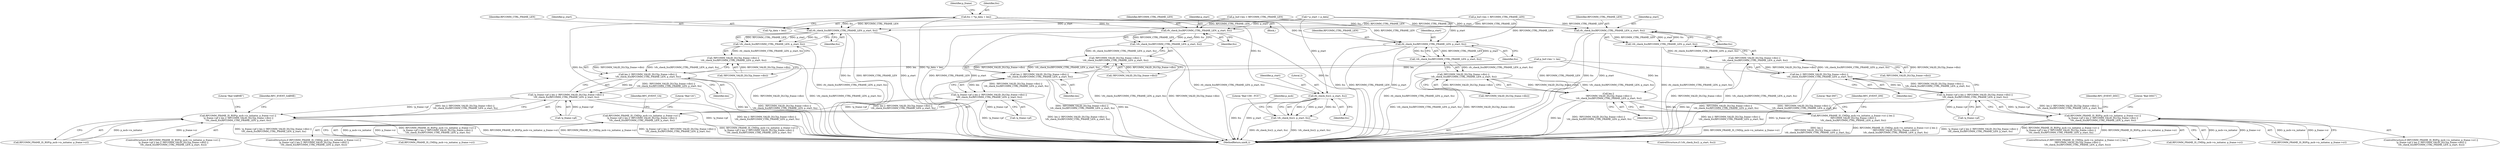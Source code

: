 digraph "0_Android_d4a34fefbf292d1e02336e4e272da3ef1e3eef85@integer" {
"1000304" [label="(Call,fcs = *(p_data + len))"];
"1000339" [label="(Call,rfc_check_fcs(RFCOMM_CTRL_FRAME_LEN, p_start, fcs))"];
"1000338" [label="(Call,!rfc_check_fcs(RFCOMM_CTRL_FRAME_LEN, p_start, fcs))"];
"1000332" [label="(Call,!RFCOMM_VALID_DLCI(p_frame->dlci) ||\n !rfc_check_fcs(RFCOMM_CTRL_FRAME_LEN, p_start, fcs))"];
"1000330" [label="(Call,len || !RFCOMM_VALID_DLCI(p_frame->dlci) ||\n !rfc_check_fcs(RFCOMM_CTRL_FRAME_LEN, p_start, fcs))"];
"1000325" [label="(Call,!p_frame->pf || len || !RFCOMM_VALID_DLCI(p_frame->dlci) ||\n !rfc_check_fcs(RFCOMM_CTRL_FRAME_LEN, p_start, fcs))"];
"1000317" [label="(Call,RFCOMM_FRAME_IS_RSP(p_mcb->is_initiator, p_frame->cr) ||\n !p_frame->pf || len || !RFCOMM_VALID_DLCI(p_frame->dlci) ||\n !rfc_check_fcs(RFCOMM_CTRL_FRAME_LEN, p_start, fcs))"];
"1000375" [label="(Call,rfc_check_fcs(RFCOMM_CTRL_FRAME_LEN, p_start, fcs))"];
"1000374" [label="(Call,!rfc_check_fcs(RFCOMM_CTRL_FRAME_LEN, p_start, fcs))"];
"1000368" [label="(Call,!RFCOMM_VALID_DLCI(p_frame->dlci) ||\n !rfc_check_fcs(RFCOMM_CTRL_FRAME_LEN, p_start, fcs))"];
"1000366" [label="(Call,len || !RFCOMM_VALID_DLCI(p_frame->dlci) ||\n !rfc_check_fcs(RFCOMM_CTRL_FRAME_LEN, p_start, fcs))"];
"1000361" [label="(Call,!p_frame->pf || len || !RFCOMM_VALID_DLCI(p_frame->dlci) ||\n !rfc_check_fcs(RFCOMM_CTRL_FRAME_LEN, p_start, fcs))"];
"1000353" [label="(Call,RFCOMM_FRAME_IS_CMD(p_mcb->is_initiator, p_frame->cr) ||\n !p_frame->pf || len || !RFCOMM_VALID_DLCI(p_frame->dlci) ||\n !rfc_check_fcs(RFCOMM_CTRL_FRAME_LEN, p_start, fcs))"];
"1000406" [label="(Call,rfc_check_fcs(RFCOMM_CTRL_FRAME_LEN, p_start, fcs))"];
"1000405" [label="(Call,!rfc_check_fcs(RFCOMM_CTRL_FRAME_LEN, p_start, fcs))"];
"1000399" [label="(Call,!RFCOMM_VALID_DLCI(p_frame->dlci) ||\n !rfc_check_fcs(RFCOMM_CTRL_FRAME_LEN, p_start, fcs))"];
"1000397" [label="(Call,len ||\n !RFCOMM_VALID_DLCI(p_frame->dlci) ||\n !rfc_check_fcs(RFCOMM_CTRL_FRAME_LEN, p_start, fcs))"];
"1000389" [label="(Call,RFCOMM_FRAME_IS_CMD(p_mcb->is_initiator, p_frame->cr) || len ||\n !RFCOMM_VALID_DLCI(p_frame->dlci) ||\n !rfc_check_fcs(RFCOMM_CTRL_FRAME_LEN, p_start, fcs))"];
"1000442" [label="(Call,rfc_check_fcs(RFCOMM_CTRL_FRAME_LEN, p_start, fcs))"];
"1000441" [label="(Call,!rfc_check_fcs(RFCOMM_CTRL_FRAME_LEN, p_start, fcs))"];
"1000435" [label="(Call,!RFCOMM_VALID_DLCI(p_frame->dlci) ||\n !rfc_check_fcs(RFCOMM_CTRL_FRAME_LEN, p_start, fcs))"];
"1000433" [label="(Call,len || !RFCOMM_VALID_DLCI(p_frame->dlci) ||\n !rfc_check_fcs(RFCOMM_CTRL_FRAME_LEN, p_start, fcs))"];
"1000428" [label="(Call,!p_frame->pf || len || !RFCOMM_VALID_DLCI(p_frame->dlci) ||\n !rfc_check_fcs(RFCOMM_CTRL_FRAME_LEN, p_start, fcs))"];
"1000420" [label="(Call,RFCOMM_FRAME_IS_RSP(p_mcb->is_initiator, p_frame->cr) ||\n !p_frame->pf || len || !RFCOMM_VALID_DLCI(p_frame->dlci) ||\n !rfc_check_fcs(RFCOMM_CTRL_FRAME_LEN, p_start, fcs))"];
"1000469" [label="(Call,rfc_check_fcs(2, p_start, fcs))"];
"1000468" [label="(Call,!rfc_check_fcs(2, p_start, fcs))"];
"1000468" [label="(Call,!rfc_check_fcs(2, p_start, fcs))"];
"1000469" [label="(Call,rfc_check_fcs(2, p_start, fcs))"];
"1000453" [label="(Identifier,RFC_EVENT_DISC)"];
"1000352" [label="(ControlStructure,if (RFCOMM_FRAME_IS_CMD(p_mcb->is_initiator, p_frame->cr) ||\n !p_frame->pf || len || !RFCOMM_VALID_DLCI(p_frame->dlci) ||\n !rfc_check_fcs(RFCOMM_CTRL_FRAME_LEN, p_start, fcs)))"];
"1000412" [label="(Literal,\"Bad DM\")"];
"1000361" [label="(Call,!p_frame->pf || len || !RFCOMM_VALID_DLCI(p_frame->dlci) ||\n !rfc_check_fcs(RFCOMM_CTRL_FRAME_LEN, p_start, fcs))"];
"1000407" [label="(Identifier,RFCOMM_CTRL_FRAME_LEN)"];
"1000470" [label="(Literal,2)"];
"1000400" [label="(Call,!RFCOMM_VALID_DLCI(p_frame->dlci))"];
"1000345" [label="(Literal,\"Bad SABME\")"];
"1000448" [label="(Literal,\"Bad DISC\")"];
"1000399" [label="(Call,!RFCOMM_VALID_DLCI(p_frame->dlci) ||\n !rfc_check_fcs(RFCOMM_CTRL_FRAME_LEN, p_start, fcs))"];
"1000325" [label="(Call,!p_frame->pf || len || !RFCOMM_VALID_DLCI(p_frame->dlci) ||\n !rfc_check_fcs(RFCOMM_CTRL_FRAME_LEN, p_start, fcs))"];
"1000433" [label="(Call,len || !RFCOMM_VALID_DLCI(p_frame->dlci) ||\n !rfc_check_fcs(RFCOMM_CTRL_FRAME_LEN, p_start, fcs))"];
"1000326" [label="(Call,!p_frame->pf)"];
"1000428" [label="(Call,!p_frame->pf || len || !RFCOMM_VALID_DLCI(p_frame->dlci) ||\n !rfc_check_fcs(RFCOMM_CTRL_FRAME_LEN, p_start, fcs))"];
"1000376" [label="(Identifier,RFCOMM_CTRL_FRAME_LEN)"];
"1000377" [label="(Identifier,p_start)"];
"1000497" [label="(MethodReturn,uint8_t)"];
"1000417" [label="(Identifier,RFC_EVENT_DM)"];
"1000312" [label="(Identifier,p_frame)"];
"1000388" [label="(ControlStructure,if (RFCOMM_FRAME_IS_CMD(p_mcb->is_initiator, p_frame->cr) || len ||\n !RFCOMM_VALID_DLCI(p_frame->dlci) ||\n !rfc_check_fcs(RFCOMM_CTRL_FRAME_LEN, p_start, fcs)))"];
"1000467" [label="(ControlStructure,if (!rfc_check_fcs(2, p_start, fcs)))"];
"1000367" [label="(Identifier,len)"];
"1000420" [label="(Call,RFCOMM_FRAME_IS_RSP(p_mcb->is_initiator, p_frame->cr) ||\n !p_frame->pf || len || !RFCOMM_VALID_DLCI(p_frame->dlci) ||\n !rfc_check_fcs(RFCOMM_CTRL_FRAME_LEN, p_start, fcs))"];
"1000339" [label="(Call,rfc_check_fcs(RFCOMM_CTRL_FRAME_LEN, p_start, fcs))"];
"1000475" [label="(Literal,\"Bad UIH - FCS\")"];
"1000368" [label="(Call,!RFCOMM_VALID_DLCI(p_frame->dlci) ||\n !rfc_check_fcs(RFCOMM_CTRL_FRAME_LEN, p_start, fcs))"];
"1000419" [label="(ControlStructure,if (RFCOMM_FRAME_IS_RSP(p_mcb->is_initiator, p_frame->cr) ||\n !p_frame->pf || len || !RFCOMM_VALID_DLCI(p_frame->dlci) ||\n !rfc_check_fcs(RFCOMM_CTRL_FRAME_LEN, p_start, fcs)))"];
"1000342" [label="(Identifier,fcs)"];
"1000133" [label="(Call,p_buf->len < RFCOMM_CTRL_FRAME_LEN)"];
"1000442" [label="(Call,rfc_check_fcs(RFCOMM_CTRL_FRAME_LEN, p_start, fcs))"];
"1000366" [label="(Call,len || !RFCOMM_VALID_DLCI(p_frame->dlci) ||\n !rfc_check_fcs(RFCOMM_CTRL_FRAME_LEN, p_start, fcs))"];
"1000445" [label="(Identifier,fcs)"];
"1000341" [label="(Identifier,p_start)"];
"1000409" [label="(Identifier,fcs)"];
"1000362" [label="(Call,!p_frame->pf)"];
"1000318" [label="(Call,RFCOMM_FRAME_IS_RSP(p_mcb->is_initiator, p_frame->cr))"];
"1000128" [label="(Call,* p_start = p_data)"];
"1000471" [label="(Identifier,p_start)"];
"1000406" [label="(Call,rfc_check_fcs(RFCOMM_CTRL_FRAME_LEN, p_start, fcs))"];
"1000369" [label="(Call,!RFCOMM_VALID_DLCI(p_frame->dlci))"];
"1000331" [label="(Identifier,len)"];
"1000111" [label="(Block,)"];
"1000305" [label="(Identifier,fcs)"];
"1000316" [label="(ControlStructure,if (RFCOMM_FRAME_IS_RSP(p_mcb->is_initiator, p_frame->cr) ||\n !p_frame->pf || len || !RFCOMM_VALID_DLCI(p_frame->dlci) ||\n !rfc_check_fcs(RFCOMM_CTRL_FRAME_LEN, p_start, fcs)))"];
"1000444" [label="(Identifier,p_start)"];
"1000398" [label="(Identifier,len)"];
"1000190" [label="(Call,p_buf->len < RFCOMM_CTRL_FRAME_LEN)"];
"1000338" [label="(Call,!rfc_check_fcs(RFCOMM_CTRL_FRAME_LEN, p_start, fcs))"];
"1000386" [label="(Identifier,RFC_EVENT_UA)"];
"1000332" [label="(Call,!RFCOMM_VALID_DLCI(p_frame->dlci) ||\n !rfc_check_fcs(RFCOMM_CTRL_FRAME_LEN, p_start, fcs))"];
"1000381" [label="(Literal,\"Bad UA\")"];
"1000350" [label="(Identifier,RFC_EVENT_SABME)"];
"1000443" [label="(Identifier,RFCOMM_CTRL_FRAME_LEN)"];
"1000434" [label="(Identifier,len)"];
"1000304" [label="(Call,fcs = *(p_data + len))"];
"1000482" [label="(Identifier,p_mcb)"];
"1000290" [label="(Call,p_buf->len != len)"];
"1000435" [label="(Call,!RFCOMM_VALID_DLCI(p_frame->dlci) ||\n !rfc_check_fcs(RFCOMM_CTRL_FRAME_LEN, p_start, fcs))"];
"1000317" [label="(Call,RFCOMM_FRAME_IS_RSP(p_mcb->is_initiator, p_frame->cr) ||\n !p_frame->pf || len || !RFCOMM_VALID_DLCI(p_frame->dlci) ||\n !rfc_check_fcs(RFCOMM_CTRL_FRAME_LEN, p_start, fcs))"];
"1000375" [label="(Call,rfc_check_fcs(RFCOMM_CTRL_FRAME_LEN, p_start, fcs))"];
"1000374" [label="(Call,!rfc_check_fcs(RFCOMM_CTRL_FRAME_LEN, p_start, fcs))"];
"1000397" [label="(Call,len ||\n !RFCOMM_VALID_DLCI(p_frame->dlci) ||\n !rfc_check_fcs(RFCOMM_CTRL_FRAME_LEN, p_start, fcs))"];
"1000354" [label="(Call,RFCOMM_FRAME_IS_CMD(p_mcb->is_initiator, p_frame->cr))"];
"1000408" [label="(Identifier,p_start)"];
"1000389" [label="(Call,RFCOMM_FRAME_IS_CMD(p_mcb->is_initiator, p_frame->cr) || len ||\n !RFCOMM_VALID_DLCI(p_frame->dlci) ||\n !rfc_check_fcs(RFCOMM_CTRL_FRAME_LEN, p_start, fcs))"];
"1000441" [label="(Call,!rfc_check_fcs(RFCOMM_CTRL_FRAME_LEN, p_start, fcs))"];
"1000378" [label="(Identifier,fcs)"];
"1000333" [label="(Call,!RFCOMM_VALID_DLCI(p_frame->dlci))"];
"1000353" [label="(Call,RFCOMM_FRAME_IS_CMD(p_mcb->is_initiator, p_frame->cr) ||\n !p_frame->pf || len || !RFCOMM_VALID_DLCI(p_frame->dlci) ||\n !rfc_check_fcs(RFCOMM_CTRL_FRAME_LEN, p_start, fcs))"];
"1000405" [label="(Call,!rfc_check_fcs(RFCOMM_CTRL_FRAME_LEN, p_start, fcs))"];
"1000390" [label="(Call,RFCOMM_FRAME_IS_CMD(p_mcb->is_initiator, p_frame->cr))"];
"1000436" [label="(Call,!RFCOMM_VALID_DLCI(p_frame->dlci))"];
"1000421" [label="(Call,RFCOMM_FRAME_IS_RSP(p_mcb->is_initiator, p_frame->cr))"];
"1000472" [label="(Identifier,fcs)"];
"1000330" [label="(Call,len || !RFCOMM_VALID_DLCI(p_frame->dlci) ||\n !rfc_check_fcs(RFCOMM_CTRL_FRAME_LEN, p_start, fcs))"];
"1000306" [label="(Call,*(p_data + len))"];
"1000340" [label="(Identifier,RFCOMM_CTRL_FRAME_LEN)"];
"1000429" [label="(Call,!p_frame->pf)"];
"1000304" -> "1000111"  [label="AST: "];
"1000304" -> "1000306"  [label="CFG: "];
"1000305" -> "1000304"  [label="AST: "];
"1000306" -> "1000304"  [label="AST: "];
"1000312" -> "1000304"  [label="CFG: "];
"1000304" -> "1000497"  [label="DDG: fcs"];
"1000304" -> "1000497"  [label="DDG: *(p_data + len)"];
"1000304" -> "1000339"  [label="DDG: fcs"];
"1000304" -> "1000375"  [label="DDG: fcs"];
"1000304" -> "1000406"  [label="DDG: fcs"];
"1000304" -> "1000442"  [label="DDG: fcs"];
"1000304" -> "1000469"  [label="DDG: fcs"];
"1000339" -> "1000338"  [label="AST: "];
"1000339" -> "1000342"  [label="CFG: "];
"1000340" -> "1000339"  [label="AST: "];
"1000341" -> "1000339"  [label="AST: "];
"1000342" -> "1000339"  [label="AST: "];
"1000338" -> "1000339"  [label="CFG: "];
"1000339" -> "1000497"  [label="DDG: fcs"];
"1000339" -> "1000497"  [label="DDG: RFCOMM_CTRL_FRAME_LEN"];
"1000339" -> "1000497"  [label="DDG: p_start"];
"1000339" -> "1000338"  [label="DDG: RFCOMM_CTRL_FRAME_LEN"];
"1000339" -> "1000338"  [label="DDG: p_start"];
"1000339" -> "1000338"  [label="DDG: fcs"];
"1000190" -> "1000339"  [label="DDG: RFCOMM_CTRL_FRAME_LEN"];
"1000133" -> "1000339"  [label="DDG: RFCOMM_CTRL_FRAME_LEN"];
"1000128" -> "1000339"  [label="DDG: p_start"];
"1000338" -> "1000332"  [label="AST: "];
"1000332" -> "1000338"  [label="CFG: "];
"1000338" -> "1000497"  [label="DDG: rfc_check_fcs(RFCOMM_CTRL_FRAME_LEN, p_start, fcs)"];
"1000338" -> "1000332"  [label="DDG: rfc_check_fcs(RFCOMM_CTRL_FRAME_LEN, p_start, fcs)"];
"1000332" -> "1000330"  [label="AST: "];
"1000332" -> "1000333"  [label="CFG: "];
"1000333" -> "1000332"  [label="AST: "];
"1000330" -> "1000332"  [label="CFG: "];
"1000332" -> "1000497"  [label="DDG: !RFCOMM_VALID_DLCI(p_frame->dlci)"];
"1000332" -> "1000497"  [label="DDG: !rfc_check_fcs(RFCOMM_CTRL_FRAME_LEN, p_start, fcs)"];
"1000332" -> "1000330"  [label="DDG: !RFCOMM_VALID_DLCI(p_frame->dlci)"];
"1000332" -> "1000330"  [label="DDG: !rfc_check_fcs(RFCOMM_CTRL_FRAME_LEN, p_start, fcs)"];
"1000333" -> "1000332"  [label="DDG: RFCOMM_VALID_DLCI(p_frame->dlci)"];
"1000330" -> "1000325"  [label="AST: "];
"1000330" -> "1000331"  [label="CFG: "];
"1000331" -> "1000330"  [label="AST: "];
"1000325" -> "1000330"  [label="CFG: "];
"1000330" -> "1000497"  [label="DDG: len"];
"1000330" -> "1000497"  [label="DDG: !RFCOMM_VALID_DLCI(p_frame->dlci) ||\n !rfc_check_fcs(RFCOMM_CTRL_FRAME_LEN, p_start, fcs)"];
"1000330" -> "1000325"  [label="DDG: len"];
"1000330" -> "1000325"  [label="DDG: !RFCOMM_VALID_DLCI(p_frame->dlci) ||\n !rfc_check_fcs(RFCOMM_CTRL_FRAME_LEN, p_start, fcs)"];
"1000290" -> "1000330"  [label="DDG: len"];
"1000325" -> "1000317"  [label="AST: "];
"1000325" -> "1000326"  [label="CFG: "];
"1000326" -> "1000325"  [label="AST: "];
"1000317" -> "1000325"  [label="CFG: "];
"1000325" -> "1000497"  [label="DDG: !p_frame->pf"];
"1000325" -> "1000497"  [label="DDG: len || !RFCOMM_VALID_DLCI(p_frame->dlci) ||\n !rfc_check_fcs(RFCOMM_CTRL_FRAME_LEN, p_start, fcs)"];
"1000325" -> "1000317"  [label="DDG: !p_frame->pf"];
"1000325" -> "1000317"  [label="DDG: len || !RFCOMM_VALID_DLCI(p_frame->dlci) ||\n !rfc_check_fcs(RFCOMM_CTRL_FRAME_LEN, p_start, fcs)"];
"1000326" -> "1000325"  [label="DDG: p_frame->pf"];
"1000317" -> "1000316"  [label="AST: "];
"1000317" -> "1000318"  [label="CFG: "];
"1000318" -> "1000317"  [label="AST: "];
"1000345" -> "1000317"  [label="CFG: "];
"1000350" -> "1000317"  [label="CFG: "];
"1000317" -> "1000497"  [label="DDG: RFCOMM_FRAME_IS_RSP(p_mcb->is_initiator, p_frame->cr)"];
"1000317" -> "1000497"  [label="DDG: !p_frame->pf || len || !RFCOMM_VALID_DLCI(p_frame->dlci) ||\n !rfc_check_fcs(RFCOMM_CTRL_FRAME_LEN, p_start, fcs)"];
"1000317" -> "1000497"  [label="DDG: RFCOMM_FRAME_IS_RSP(p_mcb->is_initiator, p_frame->cr) ||\n !p_frame->pf || len || !RFCOMM_VALID_DLCI(p_frame->dlci) ||\n !rfc_check_fcs(RFCOMM_CTRL_FRAME_LEN, p_start, fcs)"];
"1000318" -> "1000317"  [label="DDG: p_mcb->is_initiator"];
"1000318" -> "1000317"  [label="DDG: p_frame->cr"];
"1000375" -> "1000374"  [label="AST: "];
"1000375" -> "1000378"  [label="CFG: "];
"1000376" -> "1000375"  [label="AST: "];
"1000377" -> "1000375"  [label="AST: "];
"1000378" -> "1000375"  [label="AST: "];
"1000374" -> "1000375"  [label="CFG: "];
"1000375" -> "1000497"  [label="DDG: RFCOMM_CTRL_FRAME_LEN"];
"1000375" -> "1000497"  [label="DDG: p_start"];
"1000375" -> "1000497"  [label="DDG: fcs"];
"1000375" -> "1000374"  [label="DDG: RFCOMM_CTRL_FRAME_LEN"];
"1000375" -> "1000374"  [label="DDG: p_start"];
"1000375" -> "1000374"  [label="DDG: fcs"];
"1000190" -> "1000375"  [label="DDG: RFCOMM_CTRL_FRAME_LEN"];
"1000133" -> "1000375"  [label="DDG: RFCOMM_CTRL_FRAME_LEN"];
"1000128" -> "1000375"  [label="DDG: p_start"];
"1000374" -> "1000368"  [label="AST: "];
"1000368" -> "1000374"  [label="CFG: "];
"1000374" -> "1000497"  [label="DDG: rfc_check_fcs(RFCOMM_CTRL_FRAME_LEN, p_start, fcs)"];
"1000374" -> "1000368"  [label="DDG: rfc_check_fcs(RFCOMM_CTRL_FRAME_LEN, p_start, fcs)"];
"1000368" -> "1000366"  [label="AST: "];
"1000368" -> "1000369"  [label="CFG: "];
"1000369" -> "1000368"  [label="AST: "];
"1000366" -> "1000368"  [label="CFG: "];
"1000368" -> "1000497"  [label="DDG: !RFCOMM_VALID_DLCI(p_frame->dlci)"];
"1000368" -> "1000497"  [label="DDG: !rfc_check_fcs(RFCOMM_CTRL_FRAME_LEN, p_start, fcs)"];
"1000368" -> "1000366"  [label="DDG: !RFCOMM_VALID_DLCI(p_frame->dlci)"];
"1000368" -> "1000366"  [label="DDG: !rfc_check_fcs(RFCOMM_CTRL_FRAME_LEN, p_start, fcs)"];
"1000369" -> "1000368"  [label="DDG: RFCOMM_VALID_DLCI(p_frame->dlci)"];
"1000366" -> "1000361"  [label="AST: "];
"1000366" -> "1000367"  [label="CFG: "];
"1000367" -> "1000366"  [label="AST: "];
"1000361" -> "1000366"  [label="CFG: "];
"1000366" -> "1000497"  [label="DDG: !RFCOMM_VALID_DLCI(p_frame->dlci) ||\n !rfc_check_fcs(RFCOMM_CTRL_FRAME_LEN, p_start, fcs)"];
"1000366" -> "1000497"  [label="DDG: len"];
"1000366" -> "1000361"  [label="DDG: len"];
"1000366" -> "1000361"  [label="DDG: !RFCOMM_VALID_DLCI(p_frame->dlci) ||\n !rfc_check_fcs(RFCOMM_CTRL_FRAME_LEN, p_start, fcs)"];
"1000290" -> "1000366"  [label="DDG: len"];
"1000361" -> "1000353"  [label="AST: "];
"1000361" -> "1000362"  [label="CFG: "];
"1000362" -> "1000361"  [label="AST: "];
"1000353" -> "1000361"  [label="CFG: "];
"1000361" -> "1000497"  [label="DDG: len || !RFCOMM_VALID_DLCI(p_frame->dlci) ||\n !rfc_check_fcs(RFCOMM_CTRL_FRAME_LEN, p_start, fcs)"];
"1000361" -> "1000497"  [label="DDG: !p_frame->pf"];
"1000361" -> "1000353"  [label="DDG: !p_frame->pf"];
"1000361" -> "1000353"  [label="DDG: len || !RFCOMM_VALID_DLCI(p_frame->dlci) ||\n !rfc_check_fcs(RFCOMM_CTRL_FRAME_LEN, p_start, fcs)"];
"1000362" -> "1000361"  [label="DDG: p_frame->pf"];
"1000353" -> "1000352"  [label="AST: "];
"1000353" -> "1000354"  [label="CFG: "];
"1000354" -> "1000353"  [label="AST: "];
"1000381" -> "1000353"  [label="CFG: "];
"1000386" -> "1000353"  [label="CFG: "];
"1000353" -> "1000497"  [label="DDG: !p_frame->pf || len || !RFCOMM_VALID_DLCI(p_frame->dlci) ||\n !rfc_check_fcs(RFCOMM_CTRL_FRAME_LEN, p_start, fcs)"];
"1000353" -> "1000497"  [label="DDG: RFCOMM_FRAME_IS_CMD(p_mcb->is_initiator, p_frame->cr) ||\n !p_frame->pf || len || !RFCOMM_VALID_DLCI(p_frame->dlci) ||\n !rfc_check_fcs(RFCOMM_CTRL_FRAME_LEN, p_start, fcs)"];
"1000353" -> "1000497"  [label="DDG: RFCOMM_FRAME_IS_CMD(p_mcb->is_initiator, p_frame->cr)"];
"1000354" -> "1000353"  [label="DDG: p_mcb->is_initiator"];
"1000354" -> "1000353"  [label="DDG: p_frame->cr"];
"1000406" -> "1000405"  [label="AST: "];
"1000406" -> "1000409"  [label="CFG: "];
"1000407" -> "1000406"  [label="AST: "];
"1000408" -> "1000406"  [label="AST: "];
"1000409" -> "1000406"  [label="AST: "];
"1000405" -> "1000406"  [label="CFG: "];
"1000406" -> "1000497"  [label="DDG: fcs"];
"1000406" -> "1000497"  [label="DDG: RFCOMM_CTRL_FRAME_LEN"];
"1000406" -> "1000497"  [label="DDG: p_start"];
"1000406" -> "1000405"  [label="DDG: RFCOMM_CTRL_FRAME_LEN"];
"1000406" -> "1000405"  [label="DDG: p_start"];
"1000406" -> "1000405"  [label="DDG: fcs"];
"1000190" -> "1000406"  [label="DDG: RFCOMM_CTRL_FRAME_LEN"];
"1000133" -> "1000406"  [label="DDG: RFCOMM_CTRL_FRAME_LEN"];
"1000128" -> "1000406"  [label="DDG: p_start"];
"1000405" -> "1000399"  [label="AST: "];
"1000399" -> "1000405"  [label="CFG: "];
"1000405" -> "1000497"  [label="DDG: rfc_check_fcs(RFCOMM_CTRL_FRAME_LEN, p_start, fcs)"];
"1000405" -> "1000399"  [label="DDG: rfc_check_fcs(RFCOMM_CTRL_FRAME_LEN, p_start, fcs)"];
"1000399" -> "1000397"  [label="AST: "];
"1000399" -> "1000400"  [label="CFG: "];
"1000400" -> "1000399"  [label="AST: "];
"1000397" -> "1000399"  [label="CFG: "];
"1000399" -> "1000497"  [label="DDG: !rfc_check_fcs(RFCOMM_CTRL_FRAME_LEN, p_start, fcs)"];
"1000399" -> "1000497"  [label="DDG: !RFCOMM_VALID_DLCI(p_frame->dlci)"];
"1000399" -> "1000397"  [label="DDG: !RFCOMM_VALID_DLCI(p_frame->dlci)"];
"1000399" -> "1000397"  [label="DDG: !rfc_check_fcs(RFCOMM_CTRL_FRAME_LEN, p_start, fcs)"];
"1000400" -> "1000399"  [label="DDG: RFCOMM_VALID_DLCI(p_frame->dlci)"];
"1000397" -> "1000389"  [label="AST: "];
"1000397" -> "1000398"  [label="CFG: "];
"1000398" -> "1000397"  [label="AST: "];
"1000389" -> "1000397"  [label="CFG: "];
"1000397" -> "1000497"  [label="DDG: len"];
"1000397" -> "1000497"  [label="DDG: !RFCOMM_VALID_DLCI(p_frame->dlci) ||\n !rfc_check_fcs(RFCOMM_CTRL_FRAME_LEN, p_start, fcs)"];
"1000397" -> "1000389"  [label="DDG: len"];
"1000397" -> "1000389"  [label="DDG: !RFCOMM_VALID_DLCI(p_frame->dlci) ||\n !rfc_check_fcs(RFCOMM_CTRL_FRAME_LEN, p_start, fcs)"];
"1000290" -> "1000397"  [label="DDG: len"];
"1000389" -> "1000388"  [label="AST: "];
"1000389" -> "1000390"  [label="CFG: "];
"1000390" -> "1000389"  [label="AST: "];
"1000412" -> "1000389"  [label="CFG: "];
"1000417" -> "1000389"  [label="CFG: "];
"1000389" -> "1000497"  [label="DDG: len ||\n !RFCOMM_VALID_DLCI(p_frame->dlci) ||\n !rfc_check_fcs(RFCOMM_CTRL_FRAME_LEN, p_start, fcs)"];
"1000389" -> "1000497"  [label="DDG: RFCOMM_FRAME_IS_CMD(p_mcb->is_initiator, p_frame->cr) || len ||\n !RFCOMM_VALID_DLCI(p_frame->dlci) ||\n !rfc_check_fcs(RFCOMM_CTRL_FRAME_LEN, p_start, fcs)"];
"1000389" -> "1000497"  [label="DDG: RFCOMM_FRAME_IS_CMD(p_mcb->is_initiator, p_frame->cr)"];
"1000390" -> "1000389"  [label="DDG: p_mcb->is_initiator"];
"1000390" -> "1000389"  [label="DDG: p_frame->cr"];
"1000442" -> "1000441"  [label="AST: "];
"1000442" -> "1000445"  [label="CFG: "];
"1000443" -> "1000442"  [label="AST: "];
"1000444" -> "1000442"  [label="AST: "];
"1000445" -> "1000442"  [label="AST: "];
"1000441" -> "1000442"  [label="CFG: "];
"1000442" -> "1000497"  [label="DDG: RFCOMM_CTRL_FRAME_LEN"];
"1000442" -> "1000497"  [label="DDG: fcs"];
"1000442" -> "1000497"  [label="DDG: p_start"];
"1000442" -> "1000441"  [label="DDG: RFCOMM_CTRL_FRAME_LEN"];
"1000442" -> "1000441"  [label="DDG: p_start"];
"1000442" -> "1000441"  [label="DDG: fcs"];
"1000190" -> "1000442"  [label="DDG: RFCOMM_CTRL_FRAME_LEN"];
"1000133" -> "1000442"  [label="DDG: RFCOMM_CTRL_FRAME_LEN"];
"1000128" -> "1000442"  [label="DDG: p_start"];
"1000441" -> "1000435"  [label="AST: "];
"1000435" -> "1000441"  [label="CFG: "];
"1000441" -> "1000497"  [label="DDG: rfc_check_fcs(RFCOMM_CTRL_FRAME_LEN, p_start, fcs)"];
"1000441" -> "1000435"  [label="DDG: rfc_check_fcs(RFCOMM_CTRL_FRAME_LEN, p_start, fcs)"];
"1000435" -> "1000433"  [label="AST: "];
"1000435" -> "1000436"  [label="CFG: "];
"1000436" -> "1000435"  [label="AST: "];
"1000433" -> "1000435"  [label="CFG: "];
"1000435" -> "1000497"  [label="DDG: !RFCOMM_VALID_DLCI(p_frame->dlci)"];
"1000435" -> "1000497"  [label="DDG: !rfc_check_fcs(RFCOMM_CTRL_FRAME_LEN, p_start, fcs)"];
"1000435" -> "1000433"  [label="DDG: !RFCOMM_VALID_DLCI(p_frame->dlci)"];
"1000435" -> "1000433"  [label="DDG: !rfc_check_fcs(RFCOMM_CTRL_FRAME_LEN, p_start, fcs)"];
"1000436" -> "1000435"  [label="DDG: RFCOMM_VALID_DLCI(p_frame->dlci)"];
"1000433" -> "1000428"  [label="AST: "];
"1000433" -> "1000434"  [label="CFG: "];
"1000434" -> "1000433"  [label="AST: "];
"1000428" -> "1000433"  [label="CFG: "];
"1000433" -> "1000497"  [label="DDG: len"];
"1000433" -> "1000497"  [label="DDG: !RFCOMM_VALID_DLCI(p_frame->dlci) ||\n !rfc_check_fcs(RFCOMM_CTRL_FRAME_LEN, p_start, fcs)"];
"1000433" -> "1000428"  [label="DDG: len"];
"1000433" -> "1000428"  [label="DDG: !RFCOMM_VALID_DLCI(p_frame->dlci) ||\n !rfc_check_fcs(RFCOMM_CTRL_FRAME_LEN, p_start, fcs)"];
"1000290" -> "1000433"  [label="DDG: len"];
"1000428" -> "1000420"  [label="AST: "];
"1000428" -> "1000429"  [label="CFG: "];
"1000429" -> "1000428"  [label="AST: "];
"1000420" -> "1000428"  [label="CFG: "];
"1000428" -> "1000497"  [label="DDG: len || !RFCOMM_VALID_DLCI(p_frame->dlci) ||\n !rfc_check_fcs(RFCOMM_CTRL_FRAME_LEN, p_start, fcs)"];
"1000428" -> "1000497"  [label="DDG: !p_frame->pf"];
"1000428" -> "1000420"  [label="DDG: !p_frame->pf"];
"1000428" -> "1000420"  [label="DDG: len || !RFCOMM_VALID_DLCI(p_frame->dlci) ||\n !rfc_check_fcs(RFCOMM_CTRL_FRAME_LEN, p_start, fcs)"];
"1000429" -> "1000428"  [label="DDG: p_frame->pf"];
"1000420" -> "1000419"  [label="AST: "];
"1000420" -> "1000421"  [label="CFG: "];
"1000421" -> "1000420"  [label="AST: "];
"1000448" -> "1000420"  [label="CFG: "];
"1000453" -> "1000420"  [label="CFG: "];
"1000420" -> "1000497"  [label="DDG: !p_frame->pf || len || !RFCOMM_VALID_DLCI(p_frame->dlci) ||\n !rfc_check_fcs(RFCOMM_CTRL_FRAME_LEN, p_start, fcs)"];
"1000420" -> "1000497"  [label="DDG: RFCOMM_FRAME_IS_RSP(p_mcb->is_initiator, p_frame->cr) ||\n !p_frame->pf || len || !RFCOMM_VALID_DLCI(p_frame->dlci) ||\n !rfc_check_fcs(RFCOMM_CTRL_FRAME_LEN, p_start, fcs)"];
"1000420" -> "1000497"  [label="DDG: RFCOMM_FRAME_IS_RSP(p_mcb->is_initiator, p_frame->cr)"];
"1000421" -> "1000420"  [label="DDG: p_mcb->is_initiator"];
"1000421" -> "1000420"  [label="DDG: p_frame->cr"];
"1000469" -> "1000468"  [label="AST: "];
"1000469" -> "1000472"  [label="CFG: "];
"1000470" -> "1000469"  [label="AST: "];
"1000471" -> "1000469"  [label="AST: "];
"1000472" -> "1000469"  [label="AST: "];
"1000468" -> "1000469"  [label="CFG: "];
"1000469" -> "1000497"  [label="DDG: fcs"];
"1000469" -> "1000497"  [label="DDG: p_start"];
"1000469" -> "1000468"  [label="DDG: 2"];
"1000469" -> "1000468"  [label="DDG: p_start"];
"1000469" -> "1000468"  [label="DDG: fcs"];
"1000128" -> "1000469"  [label="DDG: p_start"];
"1000468" -> "1000467"  [label="AST: "];
"1000475" -> "1000468"  [label="CFG: "];
"1000482" -> "1000468"  [label="CFG: "];
"1000468" -> "1000497"  [label="DDG: !rfc_check_fcs(2, p_start, fcs)"];
"1000468" -> "1000497"  [label="DDG: rfc_check_fcs(2, p_start, fcs)"];
}
